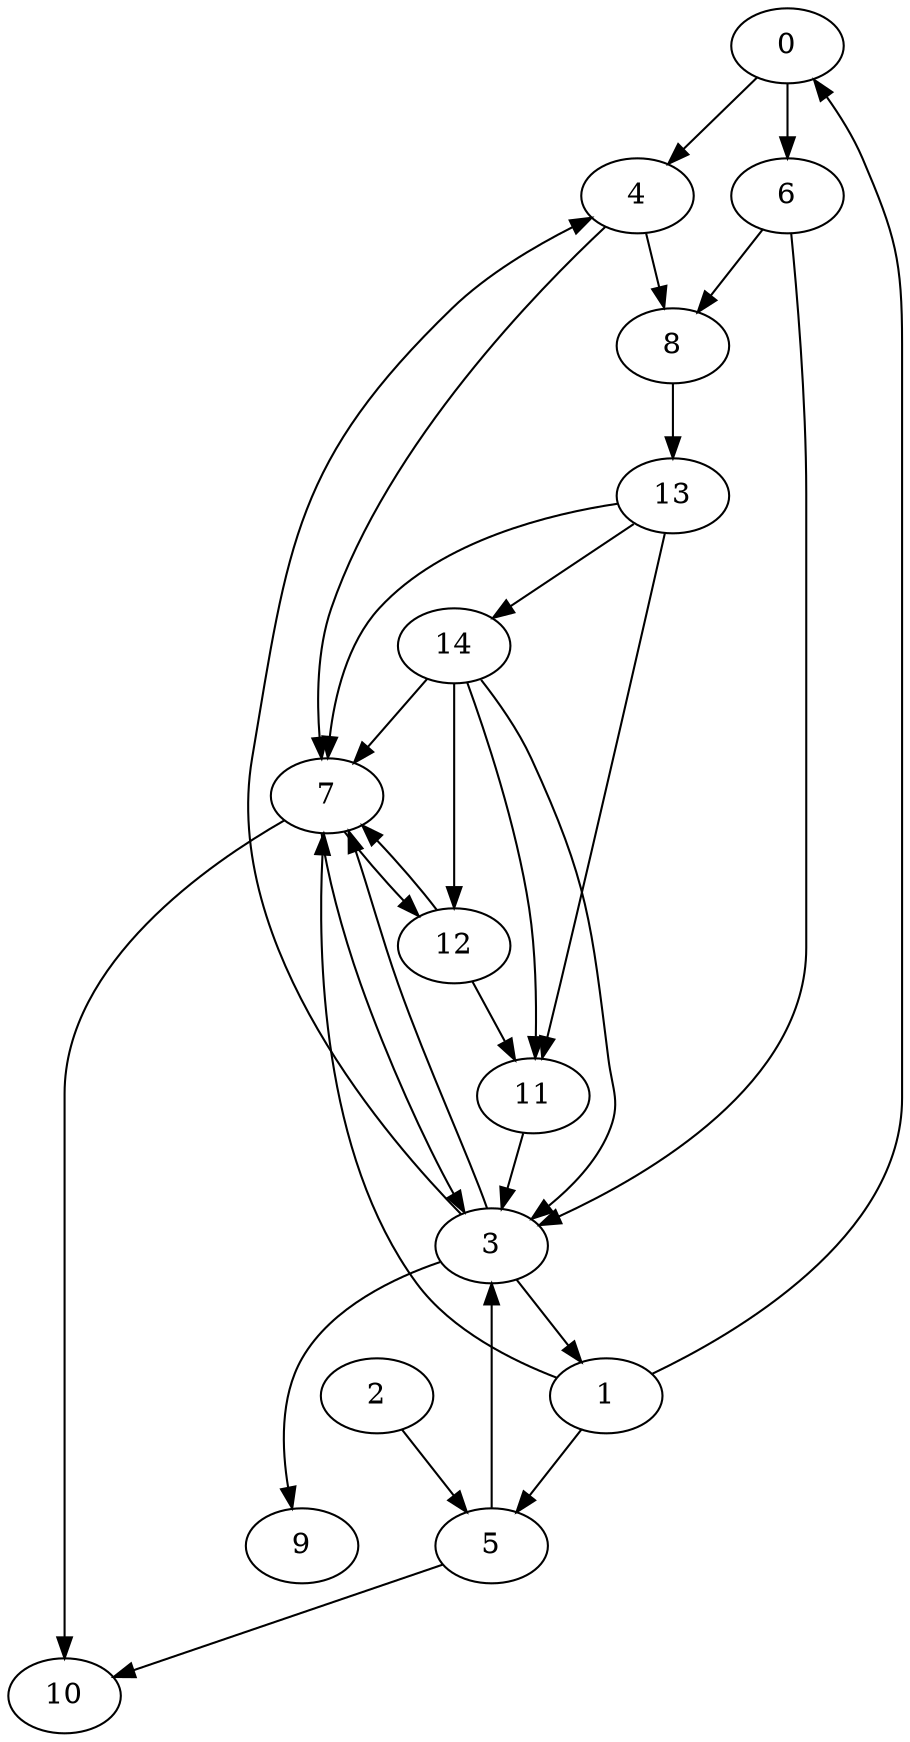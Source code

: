 strict digraph  {
0 [weight=0];
1 [weight=1];
2 [weight=2];
3 [weight=2];
4 [weight=1];
5 [weight=2];
6 [weight=2];
7 [weight=1];
8 [weight=1];
9 [weight=1];
10 [weight=2];
11 [weight=2];
12 [weight=1];
13 [weight=2];
14 [weight=2];
0 -> 6  [weight=2];
0 -> 4  [weight=1];
1 -> 0  [weight=1];
1 -> 7  [weight=2];
1 -> 5  [weight=0];
2 -> 5  [weight=1];
3 -> 4  [weight=0];
3 -> 9  [weight=0];
3 -> 1  [weight=0];
3 -> 7  [weight=0];
4 -> 7  [weight=0];
4 -> 8  [weight=2];
5 -> 3  [weight=2];
5 -> 10  [weight=0];
6 -> 8  [weight=2];
6 -> 3  [weight=1];
7 -> 3  [weight=2];
7 -> 10  [weight=1];
7 -> 12  [weight=0];
8 -> 13  [weight=1];
11 -> 3  [weight=1];
12 -> 11  [weight=0];
12 -> 7  [weight=2];
13 -> 7  [weight=1];
13 -> 11  [weight=1];
13 -> 14  [weight=0];
14 -> 11  [weight=1];
14 -> 3  [weight=1];
14 -> 7  [weight=2];
14 -> 12  [weight=1];
}
